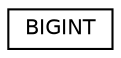 digraph "Graphical Class Hierarchy"
{
  edge [fontname="Helvetica",fontsize="10",labelfontname="Helvetica",labelfontsize="10"];
  node [fontname="Helvetica",fontsize="10",shape=record];
  rankdir="LR";
  Node1 [label="BIGINT",height=0.2,width=0.4,color="black", fillcolor="white", style="filled",URL="$struct_b_i_g_i_n_t.html"];
}
